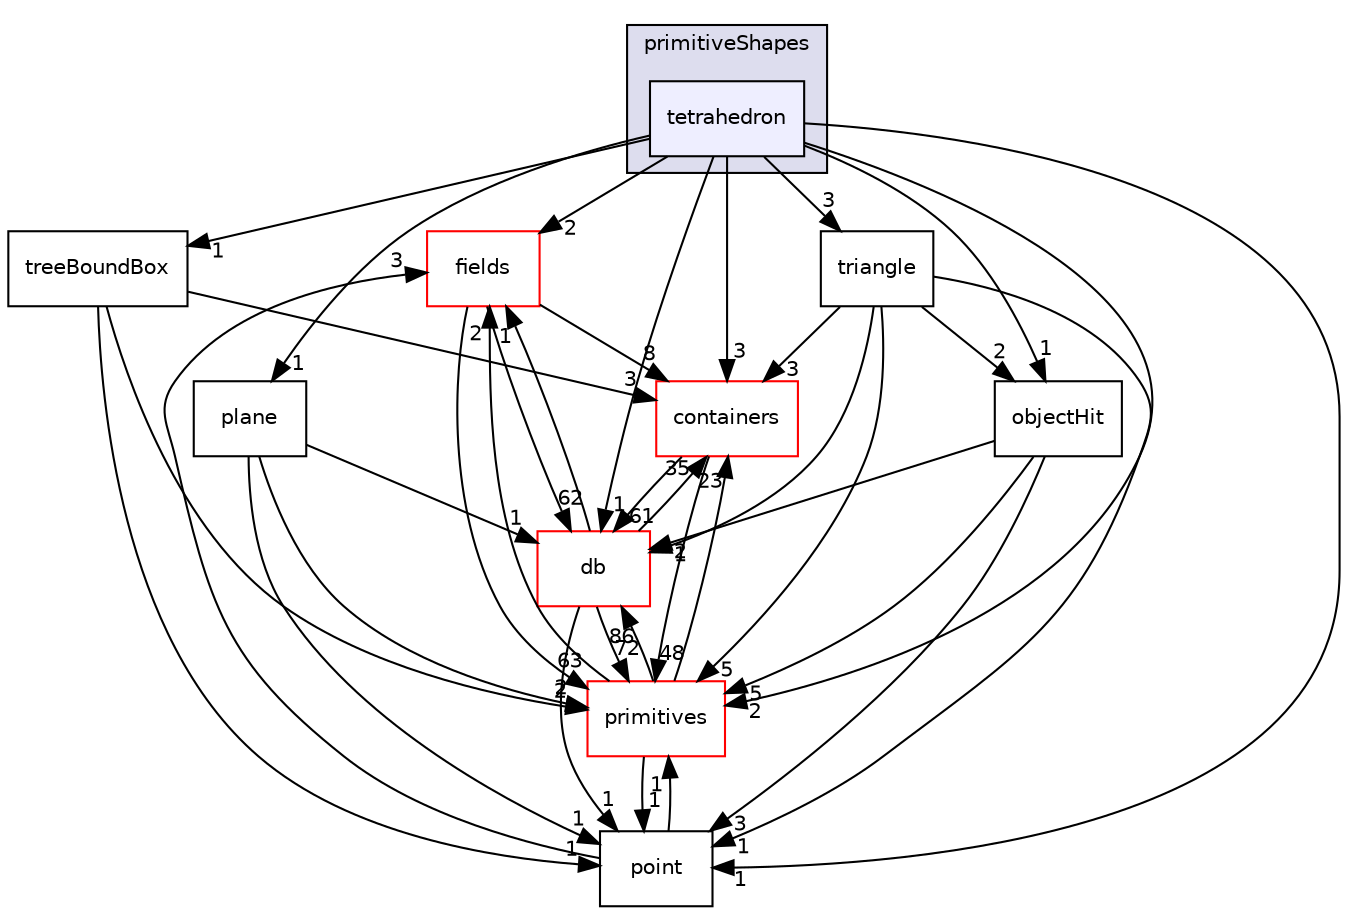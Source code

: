 digraph "src/OpenFOAM/meshes/primitiveShapes/tetrahedron" {
  bgcolor=transparent;
  compound=true
  node [ fontsize="10", fontname="Helvetica"];
  edge [ labelfontsize="10", labelfontname="Helvetica"];
  subgraph clusterdir_a36ac568b20b0ed2190ed53a491bc296 {
    graph [ bgcolor="#ddddee", pencolor="black", label="primitiveShapes" fontname="Helvetica", fontsize="10", URL="dir_a36ac568b20b0ed2190ed53a491bc296.html"]
  dir_83c661a822c9d0b87c814cb81f69cc0b [shape=box, label="tetrahedron", style="filled", fillcolor="#eeeeff", pencolor="black", URL="dir_83c661a822c9d0b87c814cb81f69cc0b.html"];
  }
  dir_962442b8f989d5529fab5e0f0e4ffb74 [shape=box label="fields" color="red" URL="dir_962442b8f989d5529fab5e0f0e4ffb74.html"];
  dir_19d0872053bde092be81d7fe3f56cbf7 [shape=box label="containers" color="red" URL="dir_19d0872053bde092be81d7fe3f56cbf7.html"];
  dir_1f530ada57a4a279acf004c5b0e2ff41 [shape=box label="treeBoundBox" URL="dir_1f530ada57a4a279acf004c5b0e2ff41.html"];
  dir_7bcf26a537537c6a3ac3b09fc24af38a [shape=box label="objectHit" URL="dir_7bcf26a537537c6a3ac3b09fc24af38a.html"];
  dir_63c634f7a7cfd679ac26c67fb30fc32f [shape=box label="db" color="red" URL="dir_63c634f7a7cfd679ac26c67fb30fc32f.html"];
  dir_cb34e2eea6ae8af2554e1d80aff9f166 [shape=box label="point" URL="dir_cb34e2eea6ae8af2554e1d80aff9f166.html"];
  dir_3e50f45338116b169052b428016851aa [shape=box label="primitives" color="red" URL="dir_3e50f45338116b169052b428016851aa.html"];
  dir_77052ec8787433c172f9ae2c57230bbf [shape=box label="plane" URL="dir_77052ec8787433c172f9ae2c57230bbf.html"];
  dir_5ea6c01523c496de67b64831bf8ebd87 [shape=box label="triangle" URL="dir_5ea6c01523c496de67b64831bf8ebd87.html"];
  dir_962442b8f989d5529fab5e0f0e4ffb74->dir_19d0872053bde092be81d7fe3f56cbf7 [headlabel="8", labeldistance=1.5 headhref="dir_002015_001897.html"];
  dir_962442b8f989d5529fab5e0f0e4ffb74->dir_63c634f7a7cfd679ac26c67fb30fc32f [headlabel="62", labeldistance=1.5 headhref="dir_002015_001948.html"];
  dir_962442b8f989d5529fab5e0f0e4ffb74->dir_3e50f45338116b169052b428016851aa [headlabel="63", labeldistance=1.5 headhref="dir_002015_002316.html"];
  dir_19d0872053bde092be81d7fe3f56cbf7->dir_63c634f7a7cfd679ac26c67fb30fc32f [headlabel="61", labeldistance=1.5 headhref="dir_001897_001948.html"];
  dir_19d0872053bde092be81d7fe3f56cbf7->dir_3e50f45338116b169052b428016851aa [headlabel="48", labeldistance=1.5 headhref="dir_001897_002316.html"];
  dir_1f530ada57a4a279acf004c5b0e2ff41->dir_19d0872053bde092be81d7fe3f56cbf7 [headlabel="3", labeldistance=1.5 headhref="dir_002315_001897.html"];
  dir_1f530ada57a4a279acf004c5b0e2ff41->dir_cb34e2eea6ae8af2554e1d80aff9f166 [headlabel="1", labeldistance=1.5 headhref="dir_002315_002309.html"];
  dir_1f530ada57a4a279acf004c5b0e2ff41->dir_3e50f45338116b169052b428016851aa [headlabel="2", labeldistance=1.5 headhref="dir_002315_002316.html"];
  dir_7bcf26a537537c6a3ac3b09fc24af38a->dir_63c634f7a7cfd679ac26c67fb30fc32f [headlabel="2", labeldistance=1.5 headhref="dir_002307_001948.html"];
  dir_7bcf26a537537c6a3ac3b09fc24af38a->dir_cb34e2eea6ae8af2554e1d80aff9f166 [headlabel="3", labeldistance=1.5 headhref="dir_002307_002309.html"];
  dir_7bcf26a537537c6a3ac3b09fc24af38a->dir_3e50f45338116b169052b428016851aa [headlabel="5", labeldistance=1.5 headhref="dir_002307_002316.html"];
  dir_63c634f7a7cfd679ac26c67fb30fc32f->dir_962442b8f989d5529fab5e0f0e4ffb74 [headlabel="1", labeldistance=1.5 headhref="dir_001948_002015.html"];
  dir_63c634f7a7cfd679ac26c67fb30fc32f->dir_19d0872053bde092be81d7fe3f56cbf7 [headlabel="35", labeldistance=1.5 headhref="dir_001948_001897.html"];
  dir_63c634f7a7cfd679ac26c67fb30fc32f->dir_cb34e2eea6ae8af2554e1d80aff9f166 [headlabel="1", labeldistance=1.5 headhref="dir_001948_002309.html"];
  dir_63c634f7a7cfd679ac26c67fb30fc32f->dir_3e50f45338116b169052b428016851aa [headlabel="72", labeldistance=1.5 headhref="dir_001948_002316.html"];
  dir_cb34e2eea6ae8af2554e1d80aff9f166->dir_962442b8f989d5529fab5e0f0e4ffb74 [headlabel="3", labeldistance=1.5 headhref="dir_002309_002015.html"];
  dir_cb34e2eea6ae8af2554e1d80aff9f166->dir_3e50f45338116b169052b428016851aa [headlabel="1", labeldistance=1.5 headhref="dir_002309_002316.html"];
  dir_3e50f45338116b169052b428016851aa->dir_962442b8f989d5529fab5e0f0e4ffb74 [headlabel="2", labeldistance=1.5 headhref="dir_002316_002015.html"];
  dir_3e50f45338116b169052b428016851aa->dir_19d0872053bde092be81d7fe3f56cbf7 [headlabel="23", labeldistance=1.5 headhref="dir_002316_001897.html"];
  dir_3e50f45338116b169052b428016851aa->dir_63c634f7a7cfd679ac26c67fb30fc32f [headlabel="86", labeldistance=1.5 headhref="dir_002316_001948.html"];
  dir_3e50f45338116b169052b428016851aa->dir_cb34e2eea6ae8af2554e1d80aff9f166 [headlabel="1", labeldistance=1.5 headhref="dir_002316_002309.html"];
  dir_83c661a822c9d0b87c814cb81f69cc0b->dir_962442b8f989d5529fab5e0f0e4ffb74 [headlabel="2", labeldistance=1.5 headhref="dir_002312_002015.html"];
  dir_83c661a822c9d0b87c814cb81f69cc0b->dir_19d0872053bde092be81d7fe3f56cbf7 [headlabel="3", labeldistance=1.5 headhref="dir_002312_001897.html"];
  dir_83c661a822c9d0b87c814cb81f69cc0b->dir_1f530ada57a4a279acf004c5b0e2ff41 [headlabel="1", labeldistance=1.5 headhref="dir_002312_002315.html"];
  dir_83c661a822c9d0b87c814cb81f69cc0b->dir_7bcf26a537537c6a3ac3b09fc24af38a [headlabel="1", labeldistance=1.5 headhref="dir_002312_002307.html"];
  dir_83c661a822c9d0b87c814cb81f69cc0b->dir_63c634f7a7cfd679ac26c67fb30fc32f [headlabel="1", labeldistance=1.5 headhref="dir_002312_001948.html"];
  dir_83c661a822c9d0b87c814cb81f69cc0b->dir_cb34e2eea6ae8af2554e1d80aff9f166 [headlabel="1", labeldistance=1.5 headhref="dir_002312_002309.html"];
  dir_83c661a822c9d0b87c814cb81f69cc0b->dir_3e50f45338116b169052b428016851aa [headlabel="2", labeldistance=1.5 headhref="dir_002312_002316.html"];
  dir_83c661a822c9d0b87c814cb81f69cc0b->dir_77052ec8787433c172f9ae2c57230bbf [headlabel="1", labeldistance=1.5 headhref="dir_002312_002308.html"];
  dir_83c661a822c9d0b87c814cb81f69cc0b->dir_5ea6c01523c496de67b64831bf8ebd87 [headlabel="3", labeldistance=1.5 headhref="dir_002312_002313.html"];
  dir_77052ec8787433c172f9ae2c57230bbf->dir_63c634f7a7cfd679ac26c67fb30fc32f [headlabel="1", labeldistance=1.5 headhref="dir_002308_001948.html"];
  dir_77052ec8787433c172f9ae2c57230bbf->dir_cb34e2eea6ae8af2554e1d80aff9f166 [headlabel="1", labeldistance=1.5 headhref="dir_002308_002309.html"];
  dir_77052ec8787433c172f9ae2c57230bbf->dir_3e50f45338116b169052b428016851aa [headlabel="2", labeldistance=1.5 headhref="dir_002308_002316.html"];
  dir_5ea6c01523c496de67b64831bf8ebd87->dir_19d0872053bde092be81d7fe3f56cbf7 [headlabel="3", labeldistance=1.5 headhref="dir_002313_001897.html"];
  dir_5ea6c01523c496de67b64831bf8ebd87->dir_7bcf26a537537c6a3ac3b09fc24af38a [headlabel="2", labeldistance=1.5 headhref="dir_002313_002307.html"];
  dir_5ea6c01523c496de67b64831bf8ebd87->dir_63c634f7a7cfd679ac26c67fb30fc32f [headlabel="1", labeldistance=1.5 headhref="dir_002313_001948.html"];
  dir_5ea6c01523c496de67b64831bf8ebd87->dir_cb34e2eea6ae8af2554e1d80aff9f166 [headlabel="1", labeldistance=1.5 headhref="dir_002313_002309.html"];
  dir_5ea6c01523c496de67b64831bf8ebd87->dir_3e50f45338116b169052b428016851aa [headlabel="5", labeldistance=1.5 headhref="dir_002313_002316.html"];
}
